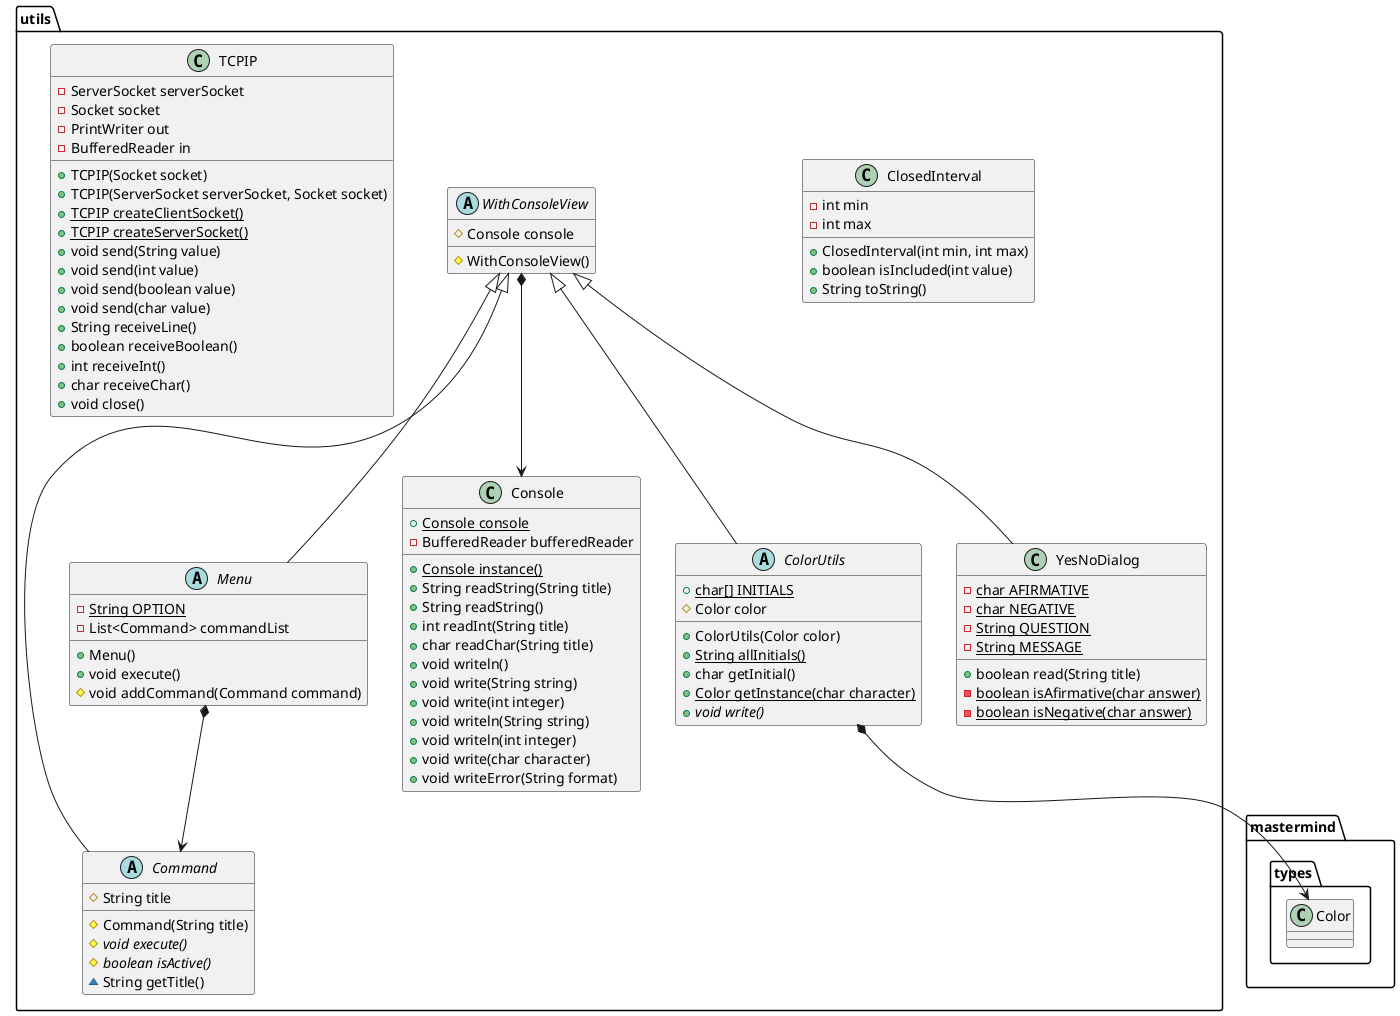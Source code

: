 @startuml

class utils.ClosedInterval [[java:jprieto.utils.ClosedInterval]] {
	-int min
	-int max
	+ClosedInterval(int min, int max)
	+boolean isIncluded(int value)
	+String toString()
}

abstract class utils.ColorUtils [[java:jprieto.utils.ColorUtils]] {
	+{static}char[] INITIALS
	#Color color
	+ColorUtils(Color color)
	+{static}String allInitials()
	+char getInitial()
	+{static}Color getInstance(char character)
	+{abstract}void write()
}
utils.WithConsoleView <|-- utils.ColorUtils
utils.ColorUtils *-down-> mastermind.types.Color

abstract class utils.Command [[java:jprieto.utils.Command]] {
	#String title
	#Command(String title)
	#{abstract}void execute()
	#{abstract}boolean isActive()
	~String getTitle()
}
utils.WithConsoleView <|-- utils.Command

class utils.Console [[java:jprieto.utils.Console]] {
	+{static}Console console
	-BufferedReader bufferedReader
	+{static}Console instance()
	+String readString(String title)
	+String readString()
	+int readInt(String title)
	+char readChar(String title)
	+void writeln()
	+void write(String string)
	+void write(int integer)
	+void writeln(String string)
	+void writeln(int integer)
	+void write(char character)
	+void writeError(String format)
}

abstract class utils.Menu [[java:jprieto.utils.Menu]] {
	-{static}String OPTION
	-List<Command> commandList
	+Menu()
	+void execute()
	#void addCommand(Command command)
}
utils.Menu *-down-> utils.Command
utils.WithConsoleView <|-- utils.Menu

class utils.TCPIP [[java:jprieto.utils.TCPIP]] {
	-ServerSocket serverSocket
	-Socket socket
	-PrintWriter out
	-BufferedReader in
	+TCPIP(Socket socket)
	+TCPIP(ServerSocket serverSocket, Socket socket)
	+{static}TCPIP createClientSocket()
	+{static}TCPIP createServerSocket()
	+void send(String value)
	+void send(int value)
	+void send(boolean value)
	+void send(char value)
	+String receiveLine()
	+boolean receiveBoolean()
	+int receiveInt()
	+char receiveChar()
	+void close()
}

abstract class utils.WithConsoleView [[java:jprieto.utils.WithConsoleView]] {
	#Console console
	#WithConsoleView()
}
utils.WithConsoleView *-down-> utils.Console

class utils.YesNoDialog [[java:jprieto.utils.YesNoDialog]] {
	-{static}char AFIRMATIVE
	-{static}char NEGATIVE
	-{static}String QUESTION
	-{static}String MESSAGE
	+boolean read(String title)
	-{static}boolean isAfirmative(char answer)
	-{static}boolean isNegative(char answer)
}
utils.WithConsoleView <|-- utils.YesNoDialog

@enduml